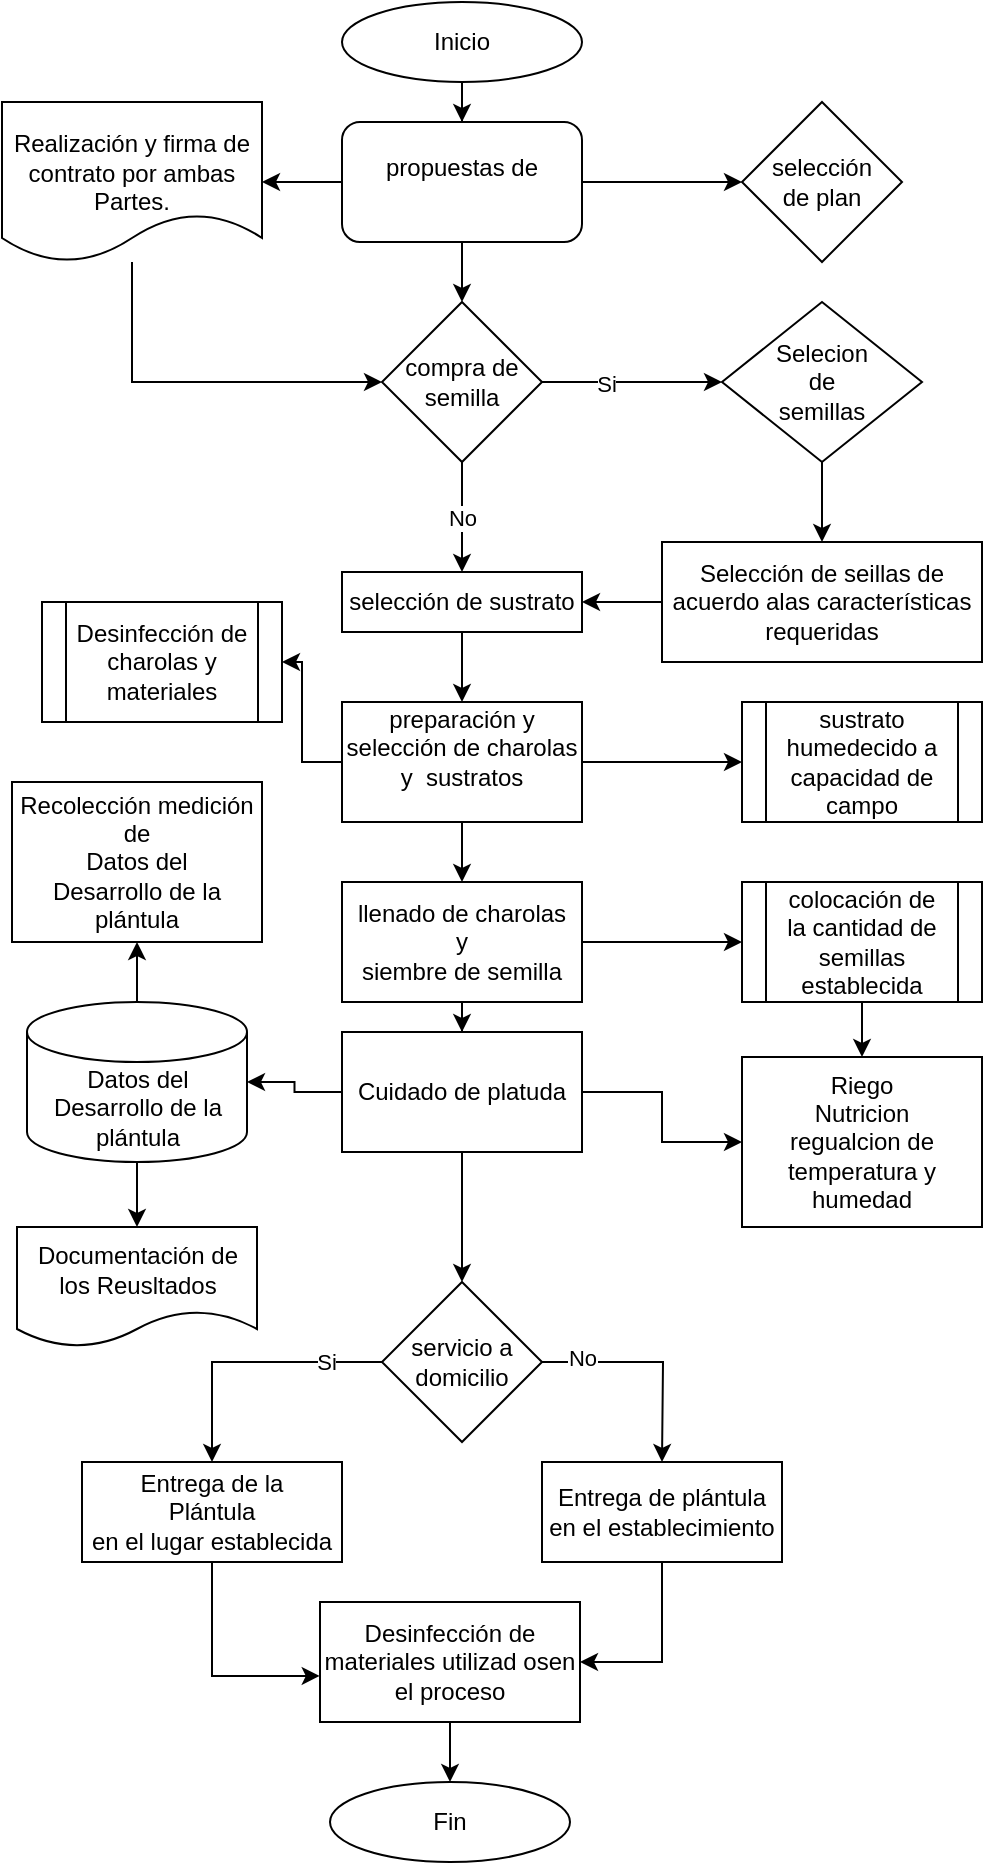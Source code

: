 <mxfile version="20.4.0" type="github">
  <diagram id="fpPL_orRF3WTuG4RCUT7" name="Página-1">
    <mxGraphModel dx="1335" dy="780" grid="1" gridSize="10" guides="1" tooltips="1" connect="1" arrows="1" fold="1" page="1" pageScale="1" pageWidth="827" pageHeight="1169" math="0" shadow="0">
      <root>
        <mxCell id="0" />
        <mxCell id="1" parent="0" />
        <mxCell id="bufxGuPOUsLzFaJyrNdJ-25" style="edgeStyle=orthogonalEdgeStyle;rounded=0;orthogonalLoop=1;jettySize=auto;html=1;" edge="1" parent="1" source="bufxGuPOUsLzFaJyrNdJ-8" target="bufxGuPOUsLzFaJyrNdJ-15">
          <mxGeometry relative="1" as="geometry" />
        </mxCell>
        <mxCell id="bufxGuPOUsLzFaJyrNdJ-8" value="&lt;div&gt;Selección de seillas de acuerdo alas características&lt;br&gt;&lt;/div&gt;&lt;div&gt;requeridas&lt;br&gt;&lt;/div&gt;" style="rounded=0;whiteSpace=wrap;html=1;" vertex="1" parent="1">
          <mxGeometry x="520" y="290" width="160" height="60" as="geometry" />
        </mxCell>
        <mxCell id="bufxGuPOUsLzFaJyrNdJ-24" value="" style="edgeStyle=orthogonalEdgeStyle;rounded=0;orthogonalLoop=1;jettySize=auto;html=1;" edge="1" parent="1" source="bufxGuPOUsLzFaJyrNdJ-10" target="bufxGuPOUsLzFaJyrNdJ-8">
          <mxGeometry relative="1" as="geometry">
            <Array as="points">
              <mxPoint x="600" y="280" />
              <mxPoint x="600" y="280" />
            </Array>
          </mxGeometry>
        </mxCell>
        <mxCell id="bufxGuPOUsLzFaJyrNdJ-10" value="&lt;div&gt;Selecion &lt;br&gt;&lt;/div&gt;&lt;div&gt;de &lt;br&gt;&lt;/div&gt;&lt;div&gt;semillas &lt;br&gt;&lt;/div&gt;" style="rhombus;whiteSpace=wrap;html=1;" vertex="1" parent="1">
          <mxGeometry x="550" y="170" width="100" height="80" as="geometry" />
        </mxCell>
        <mxCell id="bufxGuPOUsLzFaJyrNdJ-26" style="edgeStyle=orthogonalEdgeStyle;rounded=0;orthogonalLoop=1;jettySize=auto;html=1;" edge="1" parent="1" source="bufxGuPOUsLzFaJyrNdJ-11" target="bufxGuPOUsLzFaJyrNdJ-19">
          <mxGeometry relative="1" as="geometry" />
        </mxCell>
        <mxCell id="bufxGuPOUsLzFaJyrNdJ-33" style="edgeStyle=orthogonalEdgeStyle;rounded=0;orthogonalLoop=1;jettySize=auto;html=1;" edge="1" parent="1" source="bufxGuPOUsLzFaJyrNdJ-11" target="bufxGuPOUsLzFaJyrNdJ-34">
          <mxGeometry relative="1" as="geometry">
            <mxPoint x="550" y="110" as="targetPoint" />
          </mxGeometry>
        </mxCell>
        <mxCell id="bufxGuPOUsLzFaJyrNdJ-75" style="edgeStyle=orthogonalEdgeStyle;rounded=0;orthogonalLoop=1;jettySize=auto;html=1;entryX=1;entryY=0.5;entryDx=0;entryDy=0;" edge="1" parent="1" source="bufxGuPOUsLzFaJyrNdJ-11" target="bufxGuPOUsLzFaJyrNdJ-73">
          <mxGeometry relative="1" as="geometry" />
        </mxCell>
        <mxCell id="bufxGuPOUsLzFaJyrNdJ-11" value="&lt;div&gt;propuestas de &lt;br&gt;&lt;/div&gt;&lt;div&gt;&lt;br&gt;&lt;/div&gt;" style="rounded=1;whiteSpace=wrap;html=1;" vertex="1" parent="1">
          <mxGeometry x="360" y="80" width="120" height="60" as="geometry" />
        </mxCell>
        <mxCell id="bufxGuPOUsLzFaJyrNdJ-32" style="edgeStyle=orthogonalEdgeStyle;rounded=0;orthogonalLoop=1;jettySize=auto;html=1;entryX=0.5;entryY=0;entryDx=0;entryDy=0;" edge="1" parent="1" source="bufxGuPOUsLzFaJyrNdJ-15" target="bufxGuPOUsLzFaJyrNdJ-27">
          <mxGeometry relative="1" as="geometry" />
        </mxCell>
        <mxCell id="bufxGuPOUsLzFaJyrNdJ-15" value="selección de sustrato" style="rounded=0;whiteSpace=wrap;html=1;" vertex="1" parent="1">
          <mxGeometry x="360" y="305" width="120" height="30" as="geometry" />
        </mxCell>
        <mxCell id="bufxGuPOUsLzFaJyrNdJ-20" style="edgeStyle=orthogonalEdgeStyle;rounded=0;orthogonalLoop=1;jettySize=auto;html=1;" edge="1" parent="1" source="bufxGuPOUsLzFaJyrNdJ-19" target="bufxGuPOUsLzFaJyrNdJ-10">
          <mxGeometry relative="1" as="geometry" />
        </mxCell>
        <mxCell id="bufxGuPOUsLzFaJyrNdJ-21" value="Si" style="edgeLabel;html=1;align=center;verticalAlign=middle;resizable=0;points=[];" vertex="1" connectable="0" parent="bufxGuPOUsLzFaJyrNdJ-20">
          <mxGeometry x="-0.292" y="-1" relative="1" as="geometry">
            <mxPoint as="offset" />
          </mxGeometry>
        </mxCell>
        <mxCell id="bufxGuPOUsLzFaJyrNdJ-23" value="No " style="edgeStyle=orthogonalEdgeStyle;rounded=0;orthogonalLoop=1;jettySize=auto;html=1;entryX=0.5;entryY=0;entryDx=0;entryDy=0;" edge="1" parent="1" source="bufxGuPOUsLzFaJyrNdJ-19" target="bufxGuPOUsLzFaJyrNdJ-15">
          <mxGeometry relative="1" as="geometry">
            <Array as="points">
              <mxPoint x="420" y="270" />
              <mxPoint x="420" y="270" />
            </Array>
          </mxGeometry>
        </mxCell>
        <mxCell id="bufxGuPOUsLzFaJyrNdJ-19" value="compra de semilla" style="rhombus;whiteSpace=wrap;html=1;" vertex="1" parent="1">
          <mxGeometry x="380" y="170" width="80" height="80" as="geometry" />
        </mxCell>
        <mxCell id="bufxGuPOUsLzFaJyrNdJ-35" style="edgeStyle=orthogonalEdgeStyle;rounded=0;orthogonalLoop=1;jettySize=auto;html=1;" edge="1" parent="1" source="bufxGuPOUsLzFaJyrNdJ-27" target="bufxGuPOUsLzFaJyrNdJ-36">
          <mxGeometry relative="1" as="geometry">
            <mxPoint x="420" y="480" as="targetPoint" />
          </mxGeometry>
        </mxCell>
        <mxCell id="bufxGuPOUsLzFaJyrNdJ-42" value="" style="edgeStyle=orthogonalEdgeStyle;rounded=0;orthogonalLoop=1;jettySize=auto;html=1;" edge="1" parent="1" source="bufxGuPOUsLzFaJyrNdJ-27" target="bufxGuPOUsLzFaJyrNdJ-41">
          <mxGeometry relative="1" as="geometry" />
        </mxCell>
        <mxCell id="bufxGuPOUsLzFaJyrNdJ-72" value="" style="edgeStyle=orthogonalEdgeStyle;rounded=0;orthogonalLoop=1;jettySize=auto;html=1;" edge="1" parent="1" source="bufxGuPOUsLzFaJyrNdJ-27" target="bufxGuPOUsLzFaJyrNdJ-71">
          <mxGeometry relative="1" as="geometry" />
        </mxCell>
        <mxCell id="bufxGuPOUsLzFaJyrNdJ-27" value="&#xa;preparación y selección de charolas y&amp;nbsp; sustratos&#xa;&#xa;" style="rounded=0;whiteSpace=wrap;html=1;" vertex="1" parent="1">
          <mxGeometry x="360" y="370" width="120" height="60" as="geometry" />
        </mxCell>
        <mxCell id="bufxGuPOUsLzFaJyrNdJ-34" value="&lt;div&gt;selección&lt;br&gt;&lt;/div&gt;&lt;div&gt;de plan&lt;br&gt;&lt;/div&gt;" style="rhombus;whiteSpace=wrap;html=1;" vertex="1" parent="1">
          <mxGeometry x="560" y="70" width="80" height="80" as="geometry" />
        </mxCell>
        <mxCell id="bufxGuPOUsLzFaJyrNdJ-44" value="" style="edgeStyle=orthogonalEdgeStyle;rounded=0;orthogonalLoop=1;jettySize=auto;html=1;" edge="1" parent="1" source="bufxGuPOUsLzFaJyrNdJ-36" target="bufxGuPOUsLzFaJyrNdJ-43">
          <mxGeometry relative="1" as="geometry" />
        </mxCell>
        <mxCell id="bufxGuPOUsLzFaJyrNdJ-45" style="edgeStyle=orthogonalEdgeStyle;rounded=0;orthogonalLoop=1;jettySize=auto;html=1;entryX=0.5;entryY=0;entryDx=0;entryDy=0;" edge="1" parent="1" source="bufxGuPOUsLzFaJyrNdJ-36" target="bufxGuPOUsLzFaJyrNdJ-47">
          <mxGeometry relative="1" as="geometry">
            <mxPoint x="420" y="540" as="targetPoint" />
          </mxGeometry>
        </mxCell>
        <mxCell id="bufxGuPOUsLzFaJyrNdJ-36" value="&lt;div&gt;llenado de charolas &lt;br&gt;&lt;/div&gt;&lt;div&gt;y &lt;br&gt;&lt;/div&gt;&lt;div&gt;siembre de semilla &lt;br&gt;&lt;/div&gt;" style="rounded=0;whiteSpace=wrap;html=1;" vertex="1" parent="1">
          <mxGeometry x="360" y="460" width="120" height="60" as="geometry" />
        </mxCell>
        <mxCell id="bufxGuPOUsLzFaJyrNdJ-39" style="edgeStyle=orthogonalEdgeStyle;rounded=0;orthogonalLoop=1;jettySize=auto;html=1;entryX=0.5;entryY=0;entryDx=0;entryDy=0;" edge="1" parent="1" source="bufxGuPOUsLzFaJyrNdJ-38" target="bufxGuPOUsLzFaJyrNdJ-11">
          <mxGeometry relative="1" as="geometry" />
        </mxCell>
        <mxCell id="bufxGuPOUsLzFaJyrNdJ-38" value="Inicio " style="ellipse;whiteSpace=wrap;html=1;" vertex="1" parent="1">
          <mxGeometry x="360" y="20" width="120" height="40" as="geometry" />
        </mxCell>
        <mxCell id="bufxGuPOUsLzFaJyrNdJ-41" value="sustrato humedecido a capacidad de campo" style="shape=process;whiteSpace=wrap;html=1;backgroundOutline=1;rounded=0;" vertex="1" parent="1">
          <mxGeometry x="560" y="370" width="120" height="60" as="geometry" />
        </mxCell>
        <mxCell id="bufxGuPOUsLzFaJyrNdJ-53" style="edgeStyle=orthogonalEdgeStyle;rounded=0;orthogonalLoop=1;jettySize=auto;html=1;" edge="1" parent="1" source="bufxGuPOUsLzFaJyrNdJ-43" target="bufxGuPOUsLzFaJyrNdJ-48">
          <mxGeometry relative="1" as="geometry" />
        </mxCell>
        <mxCell id="bufxGuPOUsLzFaJyrNdJ-43" value="&lt;div&gt;colocación de&lt;/div&gt;&lt;div&gt;la cantidad de semillas establecida &lt;/div&gt;" style="shape=process;whiteSpace=wrap;html=1;backgroundOutline=1;rounded=0;" vertex="1" parent="1">
          <mxGeometry x="560" y="460" width="120" height="60" as="geometry" />
        </mxCell>
        <mxCell id="bufxGuPOUsLzFaJyrNdJ-49" value="" style="edgeStyle=orthogonalEdgeStyle;rounded=0;orthogonalLoop=1;jettySize=auto;html=1;" edge="1" parent="1" source="bufxGuPOUsLzFaJyrNdJ-47" target="bufxGuPOUsLzFaJyrNdJ-48">
          <mxGeometry relative="1" as="geometry" />
        </mxCell>
        <mxCell id="bufxGuPOUsLzFaJyrNdJ-59" style="edgeStyle=orthogonalEdgeStyle;rounded=0;orthogonalLoop=1;jettySize=auto;html=1;entryX=0.5;entryY=0;entryDx=0;entryDy=0;" edge="1" parent="1" source="bufxGuPOUsLzFaJyrNdJ-47" target="bufxGuPOUsLzFaJyrNdJ-58">
          <mxGeometry relative="1" as="geometry" />
        </mxCell>
        <mxCell id="bufxGuPOUsLzFaJyrNdJ-81" style="edgeStyle=orthogonalEdgeStyle;rounded=0;orthogonalLoop=1;jettySize=auto;html=1;" edge="1" parent="1" source="bufxGuPOUsLzFaJyrNdJ-47" target="bufxGuPOUsLzFaJyrNdJ-82">
          <mxGeometry relative="1" as="geometry">
            <mxPoint x="300.0" y="590" as="targetPoint" />
          </mxGeometry>
        </mxCell>
        <mxCell id="bufxGuPOUsLzFaJyrNdJ-47" value="Cuidado de platuda" style="rounded=0;whiteSpace=wrap;html=1;" vertex="1" parent="1">
          <mxGeometry x="360" y="535" width="120" height="60" as="geometry" />
        </mxCell>
        <mxCell id="bufxGuPOUsLzFaJyrNdJ-48" value="&lt;div&gt;Riego&lt;/div&gt;&lt;div&gt;Nutricion&lt;/div&gt;&lt;div&gt;regualcion de temperatura y humedad&lt;br&gt;&lt;/div&gt;" style="rounded=0;whiteSpace=wrap;html=1;" vertex="1" parent="1">
          <mxGeometry x="560" y="547.5" width="120" height="85" as="geometry" />
        </mxCell>
        <mxCell id="bufxGuPOUsLzFaJyrNdJ-63" style="edgeStyle=orthogonalEdgeStyle;rounded=0;orthogonalLoop=1;jettySize=auto;html=1;" edge="1" parent="1" source="bufxGuPOUsLzFaJyrNdJ-58">
          <mxGeometry relative="1" as="geometry">
            <mxPoint x="520" y="750" as="targetPoint" />
          </mxGeometry>
        </mxCell>
        <mxCell id="bufxGuPOUsLzFaJyrNdJ-64" value="No " style="edgeLabel;html=1;align=center;verticalAlign=middle;resizable=0;points=[];" vertex="1" connectable="0" parent="bufxGuPOUsLzFaJyrNdJ-63">
          <mxGeometry x="-0.637" y="2" relative="1" as="geometry">
            <mxPoint as="offset" />
          </mxGeometry>
        </mxCell>
        <mxCell id="bufxGuPOUsLzFaJyrNdJ-89" style="edgeStyle=orthogonalEdgeStyle;rounded=0;orthogonalLoop=1;jettySize=auto;html=1;entryX=0.5;entryY=0;entryDx=0;entryDy=0;" edge="1" parent="1" source="bufxGuPOUsLzFaJyrNdJ-58" target="bufxGuPOUsLzFaJyrNdJ-66">
          <mxGeometry relative="1" as="geometry" />
        </mxCell>
        <mxCell id="bufxGuPOUsLzFaJyrNdJ-90" value="Si" style="edgeLabel;html=1;align=center;verticalAlign=middle;resizable=0;points=[];" vertex="1" connectable="0" parent="bufxGuPOUsLzFaJyrNdJ-89">
          <mxGeometry x="-0.582" relative="1" as="geometry">
            <mxPoint as="offset" />
          </mxGeometry>
        </mxCell>
        <mxCell id="bufxGuPOUsLzFaJyrNdJ-58" value="&lt;div&gt;servicio a &lt;br&gt;&lt;/div&gt;&lt;div&gt;domicilio&lt;br&gt;&lt;/div&gt;" style="rhombus;whiteSpace=wrap;html=1;" vertex="1" parent="1">
          <mxGeometry x="380" y="660" width="80" height="80" as="geometry" />
        </mxCell>
        <mxCell id="bufxGuPOUsLzFaJyrNdJ-78" style="edgeStyle=orthogonalEdgeStyle;rounded=0;orthogonalLoop=1;jettySize=auto;html=1;entryX=1;entryY=0.5;entryDx=0;entryDy=0;" edge="1" parent="1" source="bufxGuPOUsLzFaJyrNdJ-65" target="bufxGuPOUsLzFaJyrNdJ-77">
          <mxGeometry relative="1" as="geometry" />
        </mxCell>
        <mxCell id="bufxGuPOUsLzFaJyrNdJ-65" value="&lt;div&gt;Entrega de plántula&lt;br&gt;&lt;/div&gt;&lt;div&gt;en el establecimiento&lt;br&gt;&lt;/div&gt;" style="rounded=0;whiteSpace=wrap;html=1;" vertex="1" parent="1">
          <mxGeometry x="460" y="750" width="120" height="50" as="geometry" />
        </mxCell>
        <mxCell id="bufxGuPOUsLzFaJyrNdJ-79" style="edgeStyle=orthogonalEdgeStyle;rounded=0;orthogonalLoop=1;jettySize=auto;html=1;entryX=-0.001;entryY=0.616;entryDx=0;entryDy=0;entryPerimeter=0;" edge="1" parent="1" source="bufxGuPOUsLzFaJyrNdJ-66" target="bufxGuPOUsLzFaJyrNdJ-77">
          <mxGeometry relative="1" as="geometry" />
        </mxCell>
        <mxCell id="bufxGuPOUsLzFaJyrNdJ-66" value="&lt;div&gt;Entrega de la &lt;br&gt;&lt;/div&gt;&lt;div&gt;Plántula&lt;br&gt;&lt;/div&gt;&lt;div&gt;en el lugar establecida&lt;br&gt;&lt;/div&gt;" style="rounded=0;whiteSpace=wrap;html=1;" vertex="1" parent="1">
          <mxGeometry x="230" y="750" width="130" height="50" as="geometry" />
        </mxCell>
        <mxCell id="bufxGuPOUsLzFaJyrNdJ-67" value="Fin " style="ellipse;whiteSpace=wrap;html=1;" vertex="1" parent="1">
          <mxGeometry x="354" y="910" width="120" height="40" as="geometry" />
        </mxCell>
        <mxCell id="bufxGuPOUsLzFaJyrNdJ-71" value="Desinfección de charolas y materiales" style="shape=process;whiteSpace=wrap;html=1;backgroundOutline=1;rounded=0;" vertex="1" parent="1">
          <mxGeometry x="210" y="320" width="120" height="60" as="geometry" />
        </mxCell>
        <mxCell id="bufxGuPOUsLzFaJyrNdJ-76" style="edgeStyle=orthogonalEdgeStyle;rounded=0;orthogonalLoop=1;jettySize=auto;html=1;entryX=0;entryY=0.5;entryDx=0;entryDy=0;" edge="1" parent="1" source="bufxGuPOUsLzFaJyrNdJ-73" target="bufxGuPOUsLzFaJyrNdJ-19">
          <mxGeometry relative="1" as="geometry">
            <Array as="points">
              <mxPoint x="255" y="210" />
            </Array>
          </mxGeometry>
        </mxCell>
        <mxCell id="bufxGuPOUsLzFaJyrNdJ-73" value="&lt;br&gt;&lt;div&gt;Realización y firma de &lt;br&gt;&lt;/div&gt;&lt;div&gt;contrato por ambas &lt;br&gt;&lt;/div&gt;&lt;div&gt;Partes.&lt;/div&gt;" style="shape=document;whiteSpace=wrap;html=1;boundedLbl=1;" vertex="1" parent="1">
          <mxGeometry x="190" y="70" width="130" height="80" as="geometry" />
        </mxCell>
        <mxCell id="bufxGuPOUsLzFaJyrNdJ-80" style="edgeStyle=orthogonalEdgeStyle;rounded=0;orthogonalLoop=1;jettySize=auto;html=1;entryX=0.5;entryY=0;entryDx=0;entryDy=0;" edge="1" parent="1" source="bufxGuPOUsLzFaJyrNdJ-77" target="bufxGuPOUsLzFaJyrNdJ-67">
          <mxGeometry relative="1" as="geometry" />
        </mxCell>
        <mxCell id="bufxGuPOUsLzFaJyrNdJ-77" value="&lt;div&gt;Desinfección de materiales utilizad osen el proceso&lt;br&gt;&lt;/div&gt;" style="rounded=0;whiteSpace=wrap;html=1;" vertex="1" parent="1">
          <mxGeometry x="349" y="820" width="130" height="60" as="geometry" />
        </mxCell>
        <mxCell id="bufxGuPOUsLzFaJyrNdJ-83" style="edgeStyle=orthogonalEdgeStyle;rounded=0;orthogonalLoop=1;jettySize=auto;html=1;" edge="1" parent="1" source="bufxGuPOUsLzFaJyrNdJ-82" target="bufxGuPOUsLzFaJyrNdJ-84">
          <mxGeometry relative="1" as="geometry">
            <mxPoint x="275.0" y="520" as="targetPoint" />
          </mxGeometry>
        </mxCell>
        <mxCell id="bufxGuPOUsLzFaJyrNdJ-88" style="edgeStyle=orthogonalEdgeStyle;rounded=0;orthogonalLoop=1;jettySize=auto;html=1;entryX=0.5;entryY=0;entryDx=0;entryDy=0;" edge="1" parent="1" source="bufxGuPOUsLzFaJyrNdJ-82" target="bufxGuPOUsLzFaJyrNdJ-86">
          <mxGeometry relative="1" as="geometry" />
        </mxCell>
        <mxCell id="bufxGuPOUsLzFaJyrNdJ-82" value="&lt;div&gt;Datos del &lt;br&gt;&lt;/div&gt;&lt;div&gt;Desarrollo de la plántula&lt;br&gt;&lt;/div&gt;" style="shape=cylinder3;whiteSpace=wrap;html=1;boundedLbl=1;backgroundOutline=1;size=15;" vertex="1" parent="1">
          <mxGeometry x="202.5" y="520" width="110" height="80" as="geometry" />
        </mxCell>
        <mxCell id="bufxGuPOUsLzFaJyrNdJ-84" value="&lt;div&gt;Recolección medición de &lt;br&gt;&lt;/div&gt;&lt;div&gt;Datos del &lt;br&gt;&lt;/div&gt;Desarrollo de la plántula" style="rounded=0;whiteSpace=wrap;html=1;" vertex="1" parent="1">
          <mxGeometry x="195" y="410" width="125" height="80" as="geometry" />
        </mxCell>
        <mxCell id="bufxGuPOUsLzFaJyrNdJ-86" value="&lt;div&gt;Documentación de &lt;br&gt;&lt;/div&gt;&lt;div&gt;los Reusltados&lt;br&gt;&lt;/div&gt;" style="shape=document;whiteSpace=wrap;html=1;boundedLbl=1;" vertex="1" parent="1">
          <mxGeometry x="197.5" y="632.5" width="120" height="60" as="geometry" />
        </mxCell>
      </root>
    </mxGraphModel>
  </diagram>
</mxfile>
